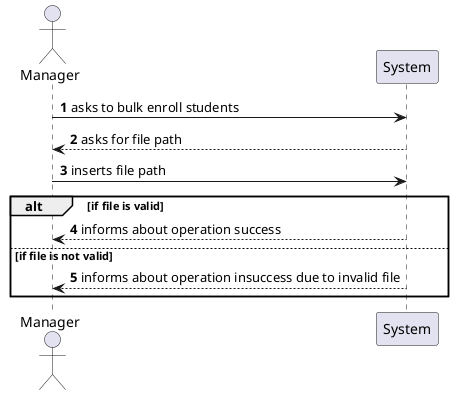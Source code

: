 @startuml
'https://plantuml.com/sequence-diagram
autonumber

actor Manager as Actor

Actor -> System: asks to bulk enroll students
Actor <-- System: asks for file path
Actor -> System: inserts file path

alt if file is valid
    Actor <-- System : informs about operation success
else if file is not valid
    Actor <-- System : informs about operation insuccess due to invalid file
end

@enduml